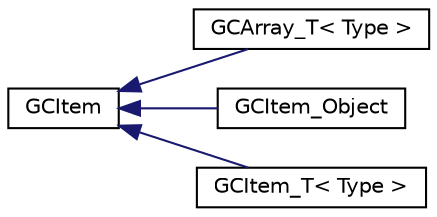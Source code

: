 digraph "Graphical Class Hierarchy"
{
 // LATEX_PDF_SIZE
  edge [fontname="Helvetica",fontsize="10",labelfontname="Helvetica",labelfontsize="10"];
  node [fontname="Helvetica",fontsize="10",shape=record];
  rankdir="LR";
  Node0 [label="GCItem",height=0.2,width=0.4,color="black", fillcolor="white", style="filled",URL="$struct_swig_1_1_g_c_item.html",tooltip=" "];
  Node0 -> Node1 [dir="back",color="midnightblue",fontsize="10",style="solid",fontname="Helvetica"];
  Node1 [label="GCArray_T\< Type \>",height=0.2,width=0.4,color="black", fillcolor="white", style="filled",URL="$struct_swig_1_1_g_c_array___t.html",tooltip=" "];
  Node0 -> Node2 [dir="back",color="midnightblue",fontsize="10",style="solid",fontname="Helvetica"];
  Node2 [label="GCItem_Object",height=0.2,width=0.4,color="black", fillcolor="white", style="filled",URL="$struct_swig_1_1_g_c_item___object.html",tooltip=" "];
  Node0 -> Node3 [dir="back",color="midnightblue",fontsize="10",style="solid",fontname="Helvetica"];
  Node3 [label="GCItem_T\< Type \>",height=0.2,width=0.4,color="black", fillcolor="white", style="filled",URL="$struct_swig_1_1_g_c_item___t.html",tooltip=" "];
}
